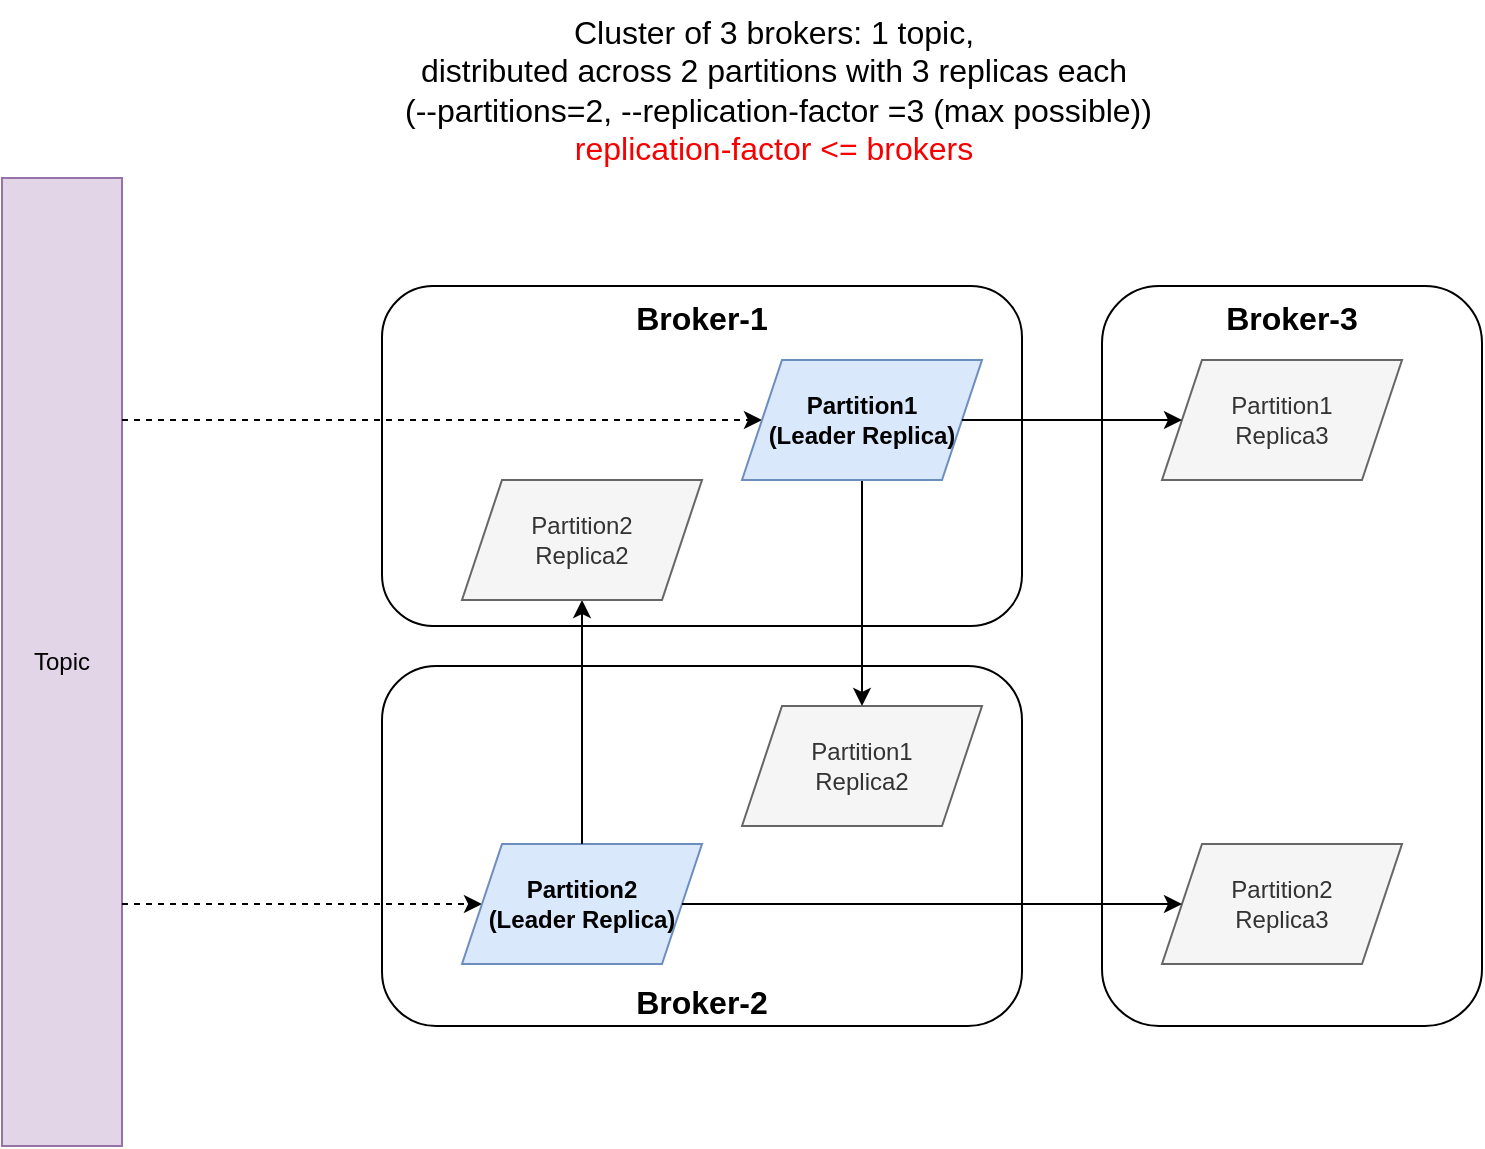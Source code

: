 <mxfile version="23.1.0" type="device">
  <diagram name="Страница — 1" id="gjJMfPN6U_uu5_Ca-Y79">
    <mxGraphModel dx="1247" dy="1798" grid="1" gridSize="10" guides="1" tooltips="1" connect="1" arrows="1" fold="1" page="1" pageScale="1" pageWidth="827" pageHeight="1169" math="0" shadow="0">
      <root>
        <mxCell id="0" />
        <mxCell id="1" parent="0" />
        <mxCell id="k_bA4L4w_nWH8uT2QZvU-46" value="Broker-3" style="rounded=1;whiteSpace=wrap;html=1;verticalAlign=top;align=center;fontStyle=1;fontSize=16;" vertex="1" parent="1">
          <mxGeometry x="600" y="-1021" width="190" height="370" as="geometry" />
        </mxCell>
        <mxCell id="k_bA4L4w_nWH8uT2QZvU-45" value="Broker-2" style="rounded=1;whiteSpace=wrap;html=1;verticalAlign=bottom;fontStyle=1;fontSize=16;" vertex="1" parent="1">
          <mxGeometry x="240" y="-831" width="320" height="180" as="geometry" />
        </mxCell>
        <mxCell id="k_bA4L4w_nWH8uT2QZvU-44" value="Broker-1" style="rounded=1;whiteSpace=wrap;html=1;verticalAlign=top;align=center;fontStyle=1;fontSize=16;" vertex="1" parent="1">
          <mxGeometry x="240" y="-1021" width="320" height="170" as="geometry" />
        </mxCell>
        <mxCell id="k_bA4L4w_nWH8uT2QZvU-1" value="Topic" style="rounded=0;whiteSpace=wrap;html=1;fillColor=#e1d5e7;strokeColor=#9673a6;" vertex="1" parent="1">
          <mxGeometry x="50" y="-1075" width="60" height="484" as="geometry" />
        </mxCell>
        <mxCell id="k_bA4L4w_nWH8uT2QZvU-14" value="" style="endArrow=classic;html=1;rounded=0;exitX=1;exitY=0.25;exitDx=0;exitDy=0;entryX=0;entryY=0.5;entryDx=0;entryDy=0;dashed=1;" edge="1" parent="1" source="k_bA4L4w_nWH8uT2QZvU-1" target="k_bA4L4w_nWH8uT2QZvU-37">
          <mxGeometry width="50" height="50" relative="1" as="geometry">
            <mxPoint x="130" y="-1001" as="sourcePoint" />
            <mxPoint x="340" y="-951" as="targetPoint" />
          </mxGeometry>
        </mxCell>
        <mxCell id="k_bA4L4w_nWH8uT2QZvU-16" value="" style="endArrow=classic;html=1;rounded=0;exitX=1;exitY=0.75;exitDx=0;exitDy=0;entryX=0;entryY=0.5;entryDx=0;entryDy=0;dashed=1;" edge="1" parent="1" source="k_bA4L4w_nWH8uT2QZvU-1" target="k_bA4L4w_nWH8uT2QZvU-23">
          <mxGeometry width="50" height="50" relative="1" as="geometry">
            <mxPoint x="130" y="-1001" as="sourcePoint" />
            <mxPoint x="21" y="-959.5" as="targetPoint" />
          </mxGeometry>
        </mxCell>
        <mxCell id="k_bA4L4w_nWH8uT2QZvU-23" value="Partition2&lt;br&gt;(Leader Replica)" style="shape=parallelogram;perimeter=parallelogramPerimeter;whiteSpace=wrap;html=1;fixedSize=1;fillColor=#dae8fc;strokeColor=#6c8ebf;fontStyle=1" vertex="1" parent="1">
          <mxGeometry x="280" y="-742" width="120" height="60" as="geometry" />
        </mxCell>
        <mxCell id="k_bA4L4w_nWH8uT2QZvU-25" value="Partition1&lt;br style=&quot;border-color: var(--border-color);&quot;&gt;Replica2" style="shape=parallelogram;perimeter=parallelogramPerimeter;whiteSpace=wrap;html=1;fixedSize=1;fillColor=#f5f5f5;fontColor=#333333;strokeColor=#666666;" vertex="1" parent="1">
          <mxGeometry x="420" y="-811" width="120" height="60" as="geometry" />
        </mxCell>
        <mxCell id="k_bA4L4w_nWH8uT2QZvU-32" value="" style="endArrow=classic;html=1;rounded=0;entryX=0.5;entryY=1;entryDx=0;entryDy=0;exitX=0.5;exitY=0;exitDx=0;exitDy=0;" edge="1" parent="1" source="k_bA4L4w_nWH8uT2QZvU-23" target="k_bA4L4w_nWH8uT2QZvU-40">
          <mxGeometry width="50" height="50" relative="1" as="geometry">
            <mxPoint x="360" y="-831" as="sourcePoint" />
            <mxPoint x="445" y="-741" as="targetPoint" />
          </mxGeometry>
        </mxCell>
        <mxCell id="k_bA4L4w_nWH8uT2QZvU-33" value="" style="endArrow=classic;html=1;rounded=0;entryX=0.5;entryY=0;entryDx=0;entryDy=0;exitX=0.5;exitY=1;exitDx=0;exitDy=0;" edge="1" parent="1" source="k_bA4L4w_nWH8uT2QZvU-37" target="k_bA4L4w_nWH8uT2QZvU-25">
          <mxGeometry width="50" height="50" relative="1" as="geometry">
            <mxPoint x="440" y="-951" as="sourcePoint" />
            <mxPoint x="570" y="-741" as="targetPoint" />
          </mxGeometry>
        </mxCell>
        <mxCell id="k_bA4L4w_nWH8uT2QZvU-37" value="Partition1&lt;br&gt;(Leader Replica)" style="shape=parallelogram;perimeter=parallelogramPerimeter;whiteSpace=wrap;html=1;fixedSize=1;fillColor=#dae8fc;strokeColor=#6c8ebf;fontStyle=1" vertex="1" parent="1">
          <mxGeometry x="420" y="-984" width="120" height="60" as="geometry" />
        </mxCell>
        <mxCell id="k_bA4L4w_nWH8uT2QZvU-40" value="Partition2&lt;br style=&quot;border-color: var(--border-color);&quot;&gt;Replica2" style="shape=parallelogram;perimeter=parallelogramPerimeter;whiteSpace=wrap;html=1;fixedSize=1;fillColor=#f5f5f5;fontColor=#333333;strokeColor=#666666;" vertex="1" parent="1">
          <mxGeometry x="280" y="-924" width="120" height="60" as="geometry" />
        </mxCell>
        <mxCell id="k_bA4L4w_nWH8uT2QZvU-47" value="Partition1&lt;br style=&quot;border-color: var(--border-color);&quot;&gt;Replica3" style="shape=parallelogram;perimeter=parallelogramPerimeter;whiteSpace=wrap;html=1;fixedSize=1;fillColor=#f5f5f5;fontColor=#333333;strokeColor=#666666;" vertex="1" parent="1">
          <mxGeometry x="630" y="-984" width="120" height="60" as="geometry" />
        </mxCell>
        <mxCell id="k_bA4L4w_nWH8uT2QZvU-48" value="Partition2&lt;br style=&quot;border-color: var(--border-color);&quot;&gt;Replica3" style="shape=parallelogram;perimeter=parallelogramPerimeter;whiteSpace=wrap;html=1;fixedSize=1;fillColor=#f5f5f5;fontColor=#333333;strokeColor=#666666;" vertex="1" parent="1">
          <mxGeometry x="630" y="-742" width="120" height="60" as="geometry" />
        </mxCell>
        <mxCell id="k_bA4L4w_nWH8uT2QZvU-49" value="" style="endArrow=classic;html=1;rounded=0;entryX=0;entryY=0.5;entryDx=0;entryDy=0;exitX=1;exitY=0.5;exitDx=0;exitDy=0;" edge="1" parent="1" source="k_bA4L4w_nWH8uT2QZvU-37" target="k_bA4L4w_nWH8uT2QZvU-47">
          <mxGeometry width="50" height="50" relative="1" as="geometry">
            <mxPoint x="340" y="-891" as="sourcePoint" />
            <mxPoint x="390" y="-941" as="targetPoint" />
          </mxGeometry>
        </mxCell>
        <mxCell id="k_bA4L4w_nWH8uT2QZvU-50" value="" style="endArrow=classic;html=1;rounded=0;entryX=0;entryY=0.5;entryDx=0;entryDy=0;exitX=1;exitY=0.5;exitDx=0;exitDy=0;" edge="1" parent="1" source="k_bA4L4w_nWH8uT2QZvU-23" target="k_bA4L4w_nWH8uT2QZvU-48">
          <mxGeometry width="50" height="50" relative="1" as="geometry">
            <mxPoint x="340" y="-891" as="sourcePoint" />
            <mxPoint x="390" y="-941" as="targetPoint" />
          </mxGeometry>
        </mxCell>
        <mxCell id="k_bA4L4w_nWH8uT2QZvU-51" value="Cluster of 3 brokers: 1 topic,&lt;br style=&quot;font-size: 16px;&quot;&gt;distributed across 2 partitions with 3 replicas each&lt;br style=&quot;font-size: 16px;&quot;&gt;&amp;nbsp;(--partitions=2, --replication-factor =3 (max possible))&lt;br style=&quot;font-size: 16px;&quot;&gt;&lt;font color=&quot;#f70000&quot;&gt;replication-factor &amp;lt;= brokers&lt;/font&gt;" style="text;html=1;strokeColor=none;fillColor=none;align=center;verticalAlign=middle;whiteSpace=wrap;rounded=0;fontSize=16;" vertex="1" parent="1">
          <mxGeometry x="120" y="-1164" width="632" height="89" as="geometry" />
        </mxCell>
      </root>
    </mxGraphModel>
  </diagram>
</mxfile>
